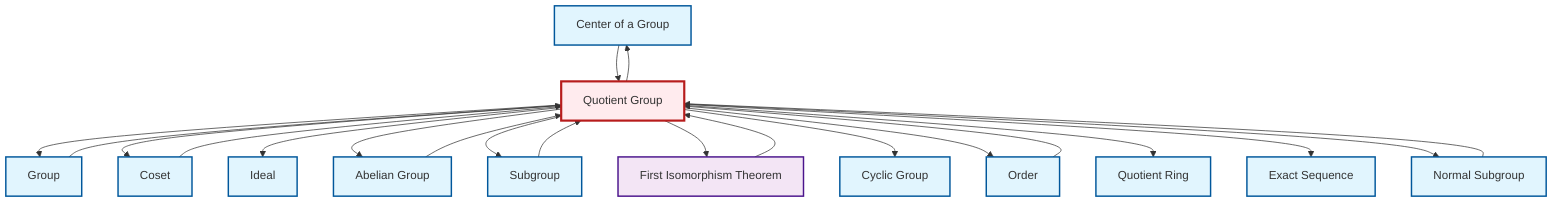 graph TD
    classDef definition fill:#e1f5fe,stroke:#01579b,stroke-width:2px
    classDef theorem fill:#f3e5f5,stroke:#4a148c,stroke-width:2px
    classDef axiom fill:#fff3e0,stroke:#e65100,stroke-width:2px
    classDef example fill:#e8f5e9,stroke:#1b5e20,stroke-width:2px
    classDef current fill:#ffebee,stroke:#b71c1c,stroke-width:3px
    def-center-of-group["Center of a Group"]:::definition
    def-order["Order"]:::definition
    def-exact-sequence["Exact Sequence"]:::definition
    thm-first-isomorphism["First Isomorphism Theorem"]:::theorem
    def-ideal["Ideal"]:::definition
    def-abelian-group["Abelian Group"]:::definition
    def-quotient-group["Quotient Group"]:::definition
    def-normal-subgroup["Normal Subgroup"]:::definition
    def-group["Group"]:::definition
    def-cyclic-group["Cyclic Group"]:::definition
    def-subgroup["Subgroup"]:::definition
    def-quotient-ring["Quotient Ring"]:::definition
    def-coset["Coset"]:::definition
    def-quotient-group --> def-group
    thm-first-isomorphism --> def-quotient-group
    def-quotient-group --> def-coset
    def-quotient-group --> def-ideal
    def-abelian-group --> def-quotient-group
    def-quotient-group --> def-abelian-group
    def-quotient-group --> def-subgroup
    def-subgroup --> def-quotient-group
    def-quotient-group --> thm-first-isomorphism
    def-quotient-group --> def-cyclic-group
    def-quotient-group --> def-order
    def-center-of-group --> def-quotient-group
    def-quotient-group --> def-center-of-group
    def-coset --> def-quotient-group
    def-group --> def-quotient-group
    def-quotient-group --> def-quotient-ring
    def-quotient-group --> def-exact-sequence
    def-order --> def-quotient-group
    def-normal-subgroup --> def-quotient-group
    def-quotient-group --> def-normal-subgroup
    class def-quotient-group current